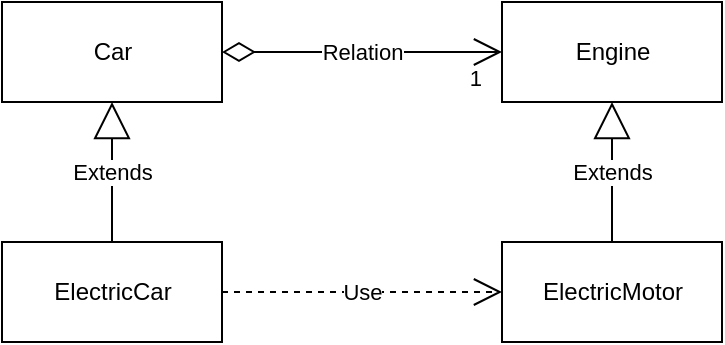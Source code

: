 <mxfile version="20.2.3" type="device"><diagram id="C5RBs43oDa-KdzZeNtuy" name="Page-1"><mxGraphModel dx="441" dy="410" grid="1" gridSize="10" guides="1" tooltips="1" connect="1" arrows="1" fold="1" page="1" pageScale="1" pageWidth="827" pageHeight="1169" math="0" shadow="0"><root><mxCell id="WIyWlLk6GJQsqaUBKTNV-0"/><mxCell id="WIyWlLk6GJQsqaUBKTNV-1" parent="WIyWlLk6GJQsqaUBKTNV-0"/><mxCell id="XLp7WppRph3n-77aCzIu-0" value="Car" style="html=1;" vertex="1" parent="WIyWlLk6GJQsqaUBKTNV-1"><mxGeometry x="100" y="85" width="110" height="50" as="geometry"/></mxCell><mxCell id="XLp7WppRph3n-77aCzIu-1" value="ElectricCar" style="html=1;" vertex="1" parent="WIyWlLk6GJQsqaUBKTNV-1"><mxGeometry x="100" y="205" width="110" height="50" as="geometry"/></mxCell><mxCell id="XLp7WppRph3n-77aCzIu-2" value="Engine" style="html=1;" vertex="1" parent="WIyWlLk6GJQsqaUBKTNV-1"><mxGeometry x="350" y="85" width="110" height="50" as="geometry"/></mxCell><mxCell id="XLp7WppRph3n-77aCzIu-3" value="ElectricMotor" style="html=1;" vertex="1" parent="WIyWlLk6GJQsqaUBKTNV-1"><mxGeometry x="350" y="205" width="110" height="50" as="geometry"/></mxCell><mxCell id="XLp7WppRph3n-77aCzIu-4" value="Extends" style="endArrow=block;endSize=16;endFill=0;html=1;rounded=0;exitX=0.5;exitY=0;exitDx=0;exitDy=0;entryX=0.5;entryY=1;entryDx=0;entryDy=0;" edge="1" parent="WIyWlLk6GJQsqaUBKTNV-1" source="XLp7WppRph3n-77aCzIu-1" target="XLp7WppRph3n-77aCzIu-0"><mxGeometry width="160" relative="1" as="geometry"><mxPoint x="310" y="310" as="sourcePoint"/><mxPoint x="400" y="220" as="targetPoint"/></mxGeometry></mxCell><mxCell id="XLp7WppRph3n-77aCzIu-5" value="Extends" style="endArrow=block;endSize=16;endFill=0;html=1;rounded=0;exitX=0.5;exitY=0;exitDx=0;exitDy=0;entryX=0.5;entryY=1;entryDx=0;entryDy=0;" edge="1" parent="WIyWlLk6GJQsqaUBKTNV-1" source="XLp7WppRph3n-77aCzIu-3" target="XLp7WppRph3n-77aCzIu-2"><mxGeometry width="160" relative="1" as="geometry"><mxPoint x="520" y="45" as="sourcePoint"/><mxPoint x="680" y="45" as="targetPoint"/></mxGeometry></mxCell><mxCell id="XLp7WppRph3n-77aCzIu-6" value="Relation" style="endArrow=open;html=1;endSize=12;startArrow=diamondThin;startSize=14;startFill=0;edgeStyle=orthogonalEdgeStyle;rounded=0;entryX=0;entryY=0.5;entryDx=0;entryDy=0;exitX=1;exitY=0.5;exitDx=0;exitDy=0;" edge="1" parent="WIyWlLk6GJQsqaUBKTNV-1" source="XLp7WppRph3n-77aCzIu-0" target="XLp7WppRph3n-77aCzIu-2"><mxGeometry relative="1" as="geometry"><mxPoint x="290" y="80" as="sourcePoint"/><mxPoint x="450" y="35" as="targetPoint"/></mxGeometry></mxCell><mxCell id="XLp7WppRph3n-77aCzIu-8" value="1" style="edgeLabel;resizable=0;html=1;align=right;verticalAlign=top;" connectable="0" vertex="1" parent="XLp7WppRph3n-77aCzIu-6"><mxGeometry x="1" relative="1" as="geometry"><mxPoint x="-10" as="offset"/></mxGeometry></mxCell><mxCell id="XLp7WppRph3n-77aCzIu-10" value="Use" style="endArrow=open;endSize=12;dashed=1;html=1;rounded=0;exitX=1;exitY=0.5;exitDx=0;exitDy=0;entryX=0;entryY=0.5;entryDx=0;entryDy=0;" edge="1" parent="WIyWlLk6GJQsqaUBKTNV-1" source="XLp7WppRph3n-77aCzIu-1" target="XLp7WppRph3n-77aCzIu-3"><mxGeometry width="160" relative="1" as="geometry"><mxPoint x="170" y="300" as="sourcePoint"/><mxPoint x="330" y="300" as="targetPoint"/></mxGeometry></mxCell></root></mxGraphModel></diagram></mxfile>